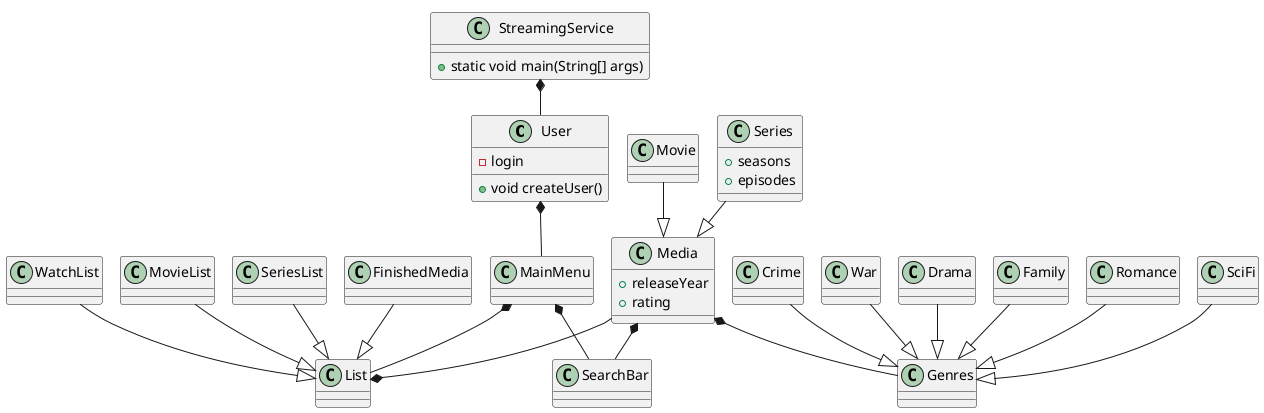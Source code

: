 @startuml
'https://plantuml.com/sequence-diagram
!pragma layout smetana

class User{
- login
+ void createUser()
}

class StreamingService{

+ static void main(String[] args)
}

class MainMenu{

}

class List{

}


class Media{

+ releaseYear
+ rating

}

class Genres{



}

class Series{

+ seasons
+ episodes

}


Movie --|> Media
Series --|> Media

Media *-- Genres
Crime --|> Genres
War --|> Genres
Drama --|> Genres
Family --|> Genres
Romance --|> Genres
SciFi --|> Genres

WatchList --|> List
MovieList --|> List
SeriesList --|> List
FinishedMedia --|> List

StreamingService *-- User
User *-- MainMenu
MainMenu *-- List
MainMenu *-- SearchBar
Media --* List

Media *-- SearchBar
@enduml